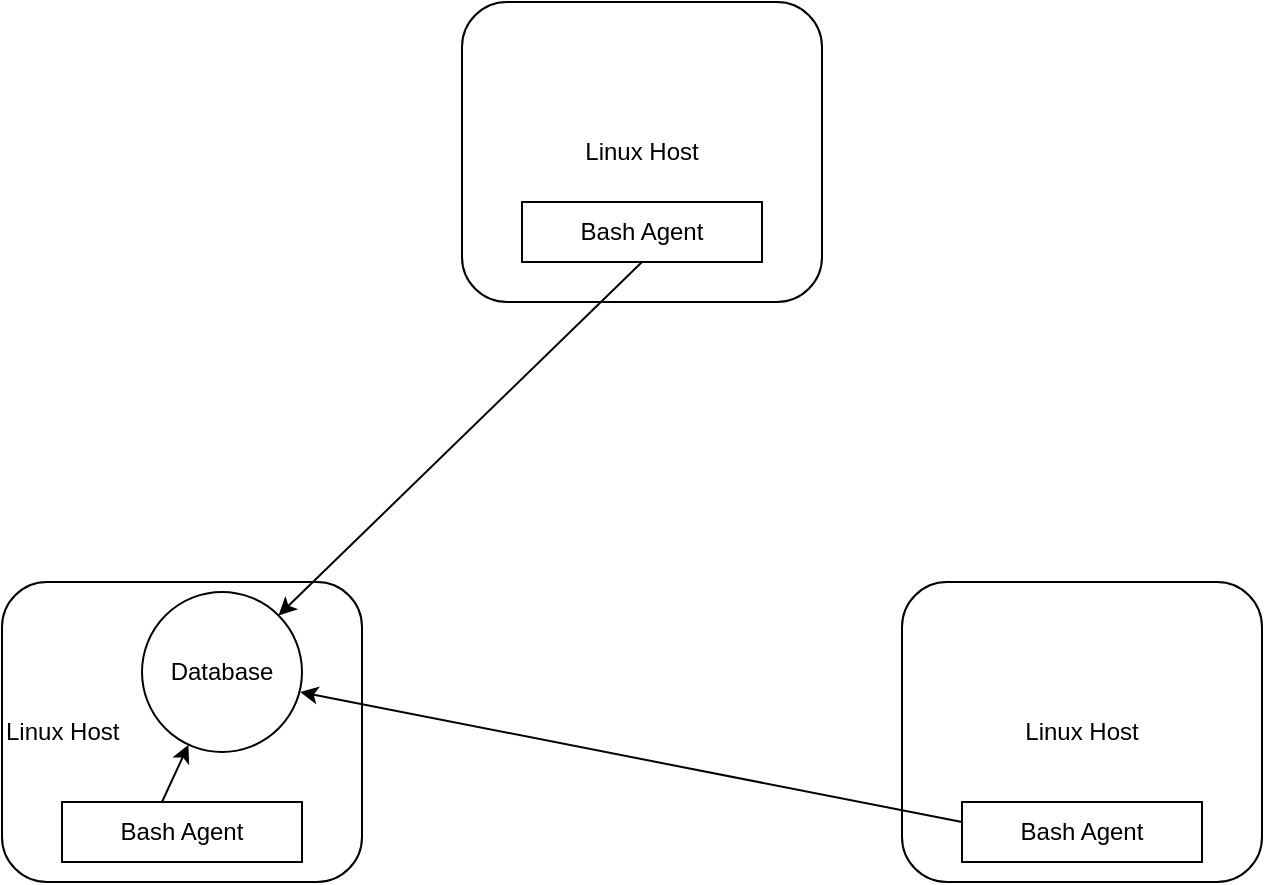 <mxfile version="16.4.11" type="device"><diagram id="585vKQaR8OQ7S_9phr4b" name="Page-1"><mxGraphModel dx="1422" dy="832" grid="1" gridSize="10" guides="1" tooltips="1" connect="1" arrows="1" fold="1" page="1" pageScale="1" pageWidth="827" pageHeight="1169" math="0" shadow="0"><root><mxCell id="0"/><mxCell id="1" parent="0"/><mxCell id="GGBvIaQUsUQKYML4Vkib-1" value="Linux Host" style="rounded=1;whiteSpace=wrap;html=1;align=left;" vertex="1" parent="1"><mxGeometry x="70" y="500" width="180" height="150" as="geometry"/></mxCell><mxCell id="GGBvIaQUsUQKYML4Vkib-4" value="Linux Host" style="rounded=1;whiteSpace=wrap;html=1;" vertex="1" parent="1"><mxGeometry x="520" y="500" width="180" height="150" as="geometry"/></mxCell><mxCell id="GGBvIaQUsUQKYML4Vkib-5" value="Linux Host" style="rounded=1;whiteSpace=wrap;html=1;" vertex="1" parent="1"><mxGeometry x="300" y="210" width="180" height="150" as="geometry"/></mxCell><mxCell id="GGBvIaQUsUQKYML4Vkib-6" value="Bash Agent" style="rounded=0;whiteSpace=wrap;html=1;" vertex="1" parent="1"><mxGeometry x="330" y="310" width="120" height="30" as="geometry"/></mxCell><mxCell id="GGBvIaQUsUQKYML4Vkib-9" value="Bash Agent" style="rounded=0;whiteSpace=wrap;html=1;" vertex="1" parent="1"><mxGeometry x="100" y="610" width="120" height="30" as="geometry"/></mxCell><mxCell id="GGBvIaQUsUQKYML4Vkib-10" value="Bash Agent" style="rounded=0;whiteSpace=wrap;html=1;" vertex="1" parent="1"><mxGeometry x="550" y="610" width="120" height="30" as="geometry"/></mxCell><mxCell id="GGBvIaQUsUQKYML4Vkib-11" value="Database" style="ellipse;whiteSpace=wrap;html=1;aspect=fixed;" vertex="1" parent="1"><mxGeometry x="140" y="505" width="80" height="80" as="geometry"/></mxCell><mxCell id="GGBvIaQUsUQKYML4Vkib-12" value="" style="endArrow=classic;html=1;rounded=0;" edge="1" parent="1" target="GGBvIaQUsUQKYML4Vkib-11"><mxGeometry width="50" height="50" relative="1" as="geometry"><mxPoint x="150" y="610" as="sourcePoint"/><mxPoint x="200" y="560" as="targetPoint"/></mxGeometry></mxCell><mxCell id="GGBvIaQUsUQKYML4Vkib-13" value="" style="endArrow=classic;html=1;rounded=0;entryX=1;entryY=0;entryDx=0;entryDy=0;" edge="1" parent="1" target="GGBvIaQUsUQKYML4Vkib-11"><mxGeometry width="50" height="50" relative="1" as="geometry"><mxPoint x="390" y="340" as="sourcePoint"/><mxPoint x="280" y="430" as="targetPoint"/></mxGeometry></mxCell><mxCell id="GGBvIaQUsUQKYML4Vkib-15" value="" style="endArrow=classic;html=1;rounded=0;entryX=0.988;entryY=0.625;entryDx=0;entryDy=0;entryPerimeter=0;" edge="1" parent="1" target="GGBvIaQUsUQKYML4Vkib-11"><mxGeometry width="50" height="50" relative="1" as="geometry"><mxPoint x="550" y="620" as="sourcePoint"/><mxPoint x="450" y="640" as="targetPoint"/></mxGeometry></mxCell></root></mxGraphModel></diagram></mxfile>